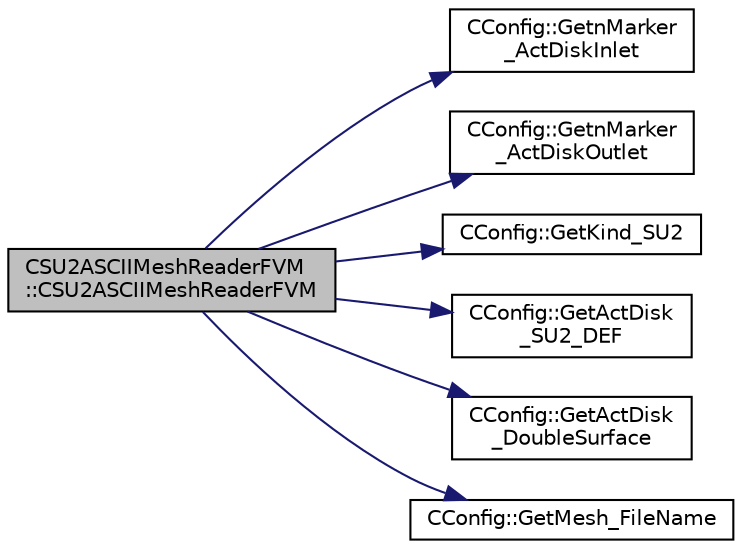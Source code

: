 digraph "CSU2ASCIIMeshReaderFVM::CSU2ASCIIMeshReaderFVM"
{
  edge [fontname="Helvetica",fontsize="10",labelfontname="Helvetica",labelfontsize="10"];
  node [fontname="Helvetica",fontsize="10",shape=record];
  rankdir="LR";
  Node0 [label="CSU2ASCIIMeshReaderFVM\l::CSU2ASCIIMeshReaderFVM",height=0.2,width=0.4,color="black", fillcolor="grey75", style="filled", fontcolor="black"];
  Node0 -> Node1 [color="midnightblue",fontsize="10",style="solid",fontname="Helvetica"];
  Node1 [label="CConfig::GetnMarker\l_ActDiskInlet",height=0.2,width=0.4,color="black", fillcolor="white", style="filled",URL="$class_c_config.html#a4b00905a119f01898988cd633c4d7d5b",tooltip="Get the total number of boundary markers. "];
  Node0 -> Node2 [color="midnightblue",fontsize="10",style="solid",fontname="Helvetica"];
  Node2 [label="CConfig::GetnMarker\l_ActDiskOutlet",height=0.2,width=0.4,color="black", fillcolor="white", style="filled",URL="$class_c_config.html#a6e98660ec0475b808e5232cac507fc4d",tooltip="Get the total number of boundary markers. "];
  Node0 -> Node3 [color="midnightblue",fontsize="10",style="solid",fontname="Helvetica"];
  Node3 [label="CConfig::GetKind_SU2",height=0.2,width=0.4,color="black", fillcolor="white", style="filled",URL="$class_c_config.html#a47df59fbfd882e2fa8fc71691292659b",tooltip="Get the kind of SU2 software component. "];
  Node0 -> Node4 [color="midnightblue",fontsize="10",style="solid",fontname="Helvetica"];
  Node4 [label="CConfig::GetActDisk\l_SU2_DEF",height=0.2,width=0.4,color="black", fillcolor="white", style="filled",URL="$class_c_config.html#ab641a5070a3397df8a466486cb5a12a3",tooltip="Actuator disk defined with a double surface. "];
  Node0 -> Node5 [color="midnightblue",fontsize="10",style="solid",fontname="Helvetica"];
  Node5 [label="CConfig::GetActDisk\l_DoubleSurface",height=0.2,width=0.4,color="black", fillcolor="white", style="filled",URL="$class_c_config.html#a6dc231d50a1f8962c46561c780fdf55d",tooltip="Actuator disk defined with a double surface. "];
  Node0 -> Node6 [color="midnightblue",fontsize="10",style="solid",fontname="Helvetica"];
  Node6 [label="CConfig::GetMesh_FileName",height=0.2,width=0.4,color="black", fillcolor="white", style="filled",URL="$class_c_config.html#a2c779b77a2bca4ae322c2610db25b6f2",tooltip="Get name of the input grid. "];
}
